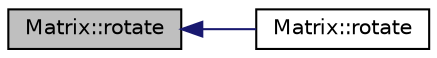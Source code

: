 digraph "Matrix::rotate"
{
 // INTERACTIVE_SVG=YES
  edge [fontname="Helvetica",fontsize="10",labelfontname="Helvetica",labelfontsize="10"];
  node [fontname="Helvetica",fontsize="10",shape=record];
  rankdir="LR";
  Node1 [label="Matrix::rotate",height=0.2,width=0.4,color="black", fillcolor="grey75", style="filled" fontcolor="black"];
  Node1 -> Node2 [dir="back",color="midnightblue",fontsize="10",style="solid",fontname="Helvetica"];
  Node2 [label="Matrix::rotate",height=0.2,width=0.4,color="black", fillcolor="white", style="filled",URL="$class_matrix.html#a735be698bf4c1fef441a80a3d9ac6625",tooltip="Rotate object in 3D space. "];
}
